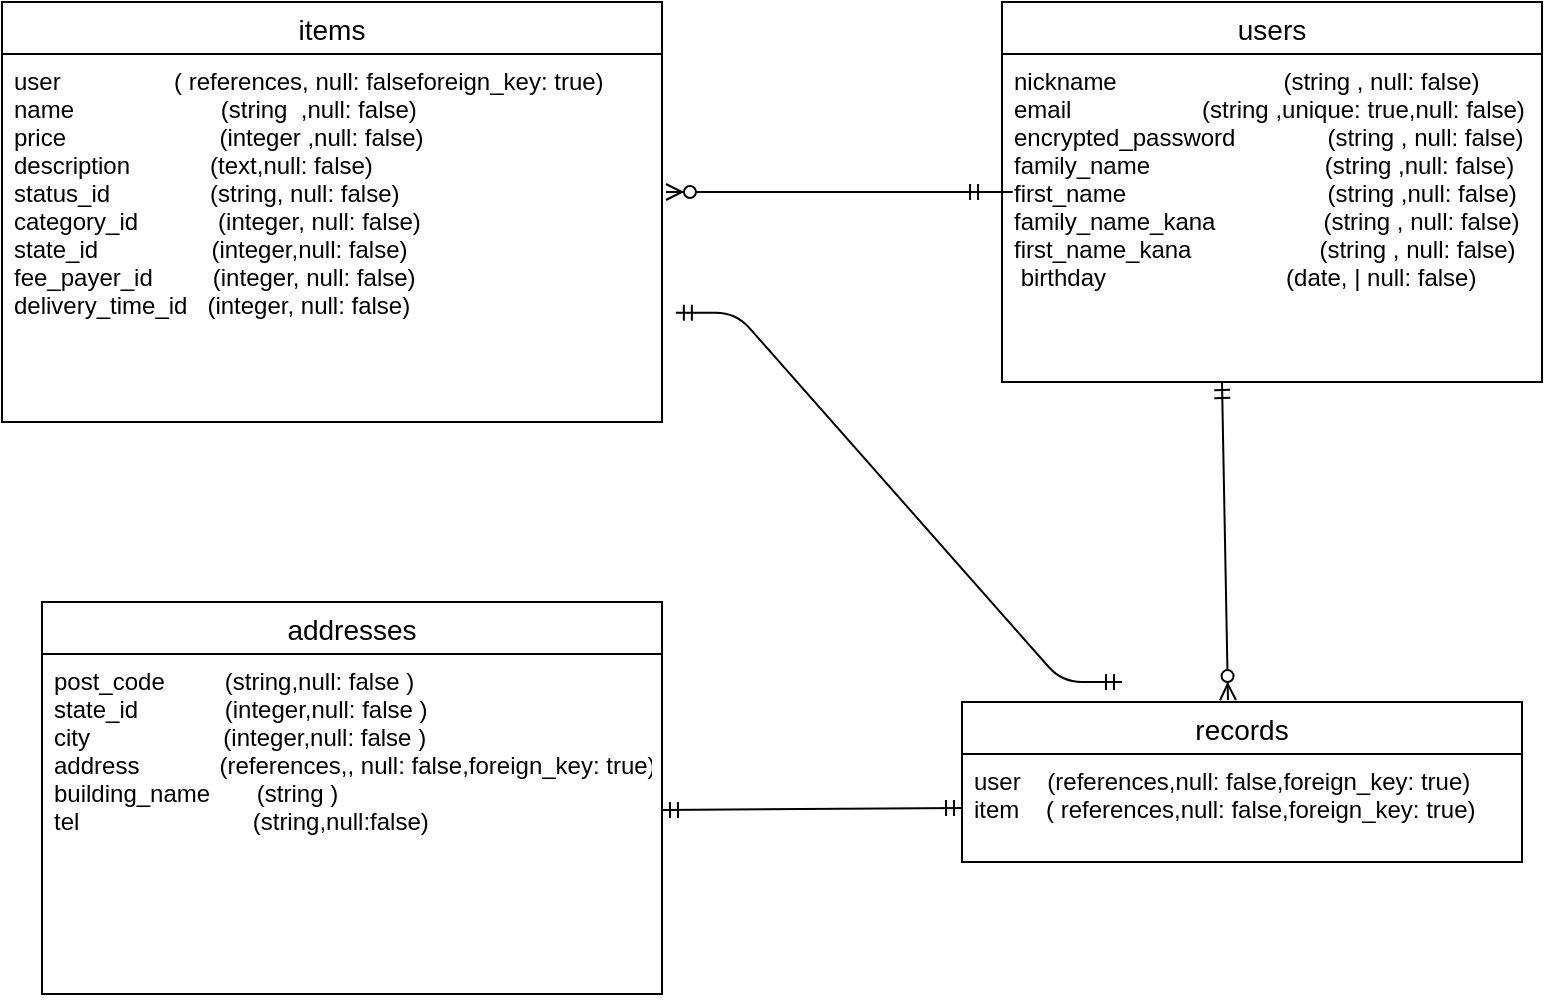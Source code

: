 <mxfile>
    <diagram id="69FUk9fqTKhcI195fabv" name="ページ1">
        <mxGraphModel dx="913" dy="800" grid="1" gridSize="10" guides="1" tooltips="1" connect="1" arrows="1" fold="1" page="1" pageScale="1" pageWidth="827" pageHeight="1169" math="0" shadow="0">
            <root>
                <mxCell id="0"/>
                <mxCell id="1" parent="0"/>
                <mxCell id="2" value="addresses" style="swimlane;fontStyle=0;childLayout=stackLayout;horizontal=1;startSize=26;horizontalStack=0;resizeParent=1;resizeParentMax=0;resizeLast=0;collapsible=1;marginBottom=0;align=center;fontSize=14;" parent="1" vertex="1">
                    <mxGeometry x="70" y="480" width="310" height="196" as="geometry"/>
                </mxCell>
                <mxCell id="4" value="post_code         (string,null: false )&#10;state_id             (integer,null: false )&#10;city                    (integer,null: false )&#10;address            (references,, null: false,foreign_key: true)&#10;building_name       (string )&#10;tel                          (string,null:false)" style="text;strokeColor=none;fillColor=none;spacingLeft=4;spacingRight=4;overflow=hidden;rotatable=0;points=[[0,0.5],[1,0.5]];portConstraint=eastwest;fontSize=12;" parent="2" vertex="1">
                    <mxGeometry y="26" width="310" height="170" as="geometry"/>
                </mxCell>
                <mxCell id="14" value="records" style="swimlane;fontStyle=0;childLayout=stackLayout;horizontal=1;startSize=26;horizontalStack=0;resizeParent=1;resizeParentMax=0;resizeLast=0;collapsible=1;marginBottom=0;align=center;fontSize=14;" parent="1" vertex="1">
                    <mxGeometry x="530" y="530" width="280" height="80" as="geometry"/>
                </mxCell>
                <mxCell id="15" value="user    (references,null: false,foreign_key: true)&#10;item    ( references,null: false,foreign_key: true)" style="text;strokeColor=none;fillColor=none;spacingLeft=4;spacingRight=4;overflow=hidden;rotatable=0;points=[[0,0.5],[1,0.5]];portConstraint=eastwest;fontSize=12;" parent="14" vertex="1">
                    <mxGeometry y="26" width="280" height="54" as="geometry"/>
                </mxCell>
                <mxCell id="21" value="users" style="swimlane;fontStyle=0;childLayout=stackLayout;horizontal=1;startSize=26;horizontalStack=0;resizeParent=1;resizeParentMax=0;resizeLast=0;collapsible=1;marginBottom=0;align=center;fontSize=14;" parent="1" vertex="1">
                    <mxGeometry x="550" y="180" width="270" height="190" as="geometry"/>
                </mxCell>
                <mxCell id="22" value="nickname                         (string , null: false)&#10;email               　 (string ,unique: true,null: false)&#10;encrypted_password   　　　(string , null: false)&#10;family_name                  　　 (string ,null: false)&#10;first_name                       　　(string ,null: false)&#10;family_name_kana         　　(string , null: false)&#10;first_name_kana           　　 (string , null: false)&#10; birthday                           (date, | null: false)&#10;" style="text;strokeColor=none;fillColor=none;spacingLeft=4;spacingRight=4;overflow=hidden;rotatable=0;points=[[0,0.5],[1,0.5]];portConstraint=eastwest;fontSize=12;" parent="21" vertex="1">
                    <mxGeometry y="26" width="270" height="164" as="geometry"/>
                </mxCell>
                <mxCell id="23" value="items" style="swimlane;fontStyle=0;childLayout=stackLayout;horizontal=1;startSize=26;horizontalStack=0;resizeParent=1;resizeParentMax=0;resizeLast=0;collapsible=1;marginBottom=0;align=center;fontSize=14;" parent="1" vertex="1">
                    <mxGeometry x="50" y="180" width="330" height="210" as="geometry"/>
                </mxCell>
                <mxCell id="24" value=" user                 ( references, null: falseforeign_key: true)&#10; name                      (string  ,null: false)&#10; price                       (integer ,null: false)&#10; description            (text,null: false)&#10;status_id               (string, null: false)&#10;category_id            (integer, null: false)&#10; state_id                 (integer,null: false)&#10; fee_payer_id         (integer, null: false)&#10; delivery_time_id   (integer, null: false)" style="text;strokeColor=none;fillColor=none;spacingLeft=4;spacingRight=4;overflow=hidden;rotatable=0;points=[[0,0.5],[1,0.5]];portConstraint=eastwest;fontSize=12;" parent="23" vertex="1">
                    <mxGeometry y="26" width="330" height="184" as="geometry"/>
                </mxCell>
                <mxCell id="32" value="" style="edgeStyle=entityRelationEdgeStyle;fontSize=12;html=1;endArrow=ERzeroToMany;startArrow=ERmandOne;entryX=1.006;entryY=0.375;entryDx=0;entryDy=0;entryPerimeter=0;" parent="1" target="24" edge="1">
                    <mxGeometry width="100" height="100" relative="1" as="geometry">
                        <mxPoint x="530" y="275" as="sourcePoint"/>
                        <mxPoint x="410" y="270" as="targetPoint"/>
                    </mxGeometry>
                </mxCell>
                <mxCell id="33" value="" style="fontSize=12;html=1;endArrow=ERzeroToMany;startArrow=ERmandOne;entryX=0.475;entryY=-0.012;entryDx=0;entryDy=0;entryPerimeter=0;" parent="1" target="14" edge="1">
                    <mxGeometry width="100" height="100" relative="1" as="geometry">
                        <mxPoint x="660" y="370" as="sourcePoint"/>
                        <mxPoint x="670" y="511" as="targetPoint"/>
                    </mxGeometry>
                </mxCell>
                <mxCell id="39" value="" style="edgeStyle=entityRelationEdgeStyle;fontSize=12;html=1;endArrow=ERmandOne;startArrow=ERmandOne;exitX=1.021;exitY=0.703;exitDx=0;exitDy=0;exitPerimeter=0;" edge="1" parent="1" source="24">
                    <mxGeometry width="100" height="100" relative="1" as="geometry">
                        <mxPoint x="400" y="500" as="sourcePoint"/>
                        <mxPoint x="610" y="520" as="targetPoint"/>
                    </mxGeometry>
                </mxCell>
                <mxCell id="47" value="" style="fontSize=12;html=1;endArrow=ERmandOne;startArrow=ERmandOne;entryX=0;entryY=0.5;entryDx=0;entryDy=0;" edge="1" parent="1" target="15">
                    <mxGeometry width="100" height="100" relative="1" as="geometry">
                        <mxPoint x="380" y="584" as="sourcePoint"/>
                        <mxPoint x="480" y="484" as="targetPoint"/>
                    </mxGeometry>
                </mxCell>
            </root>
        </mxGraphModel>
    </diagram>
</mxfile>